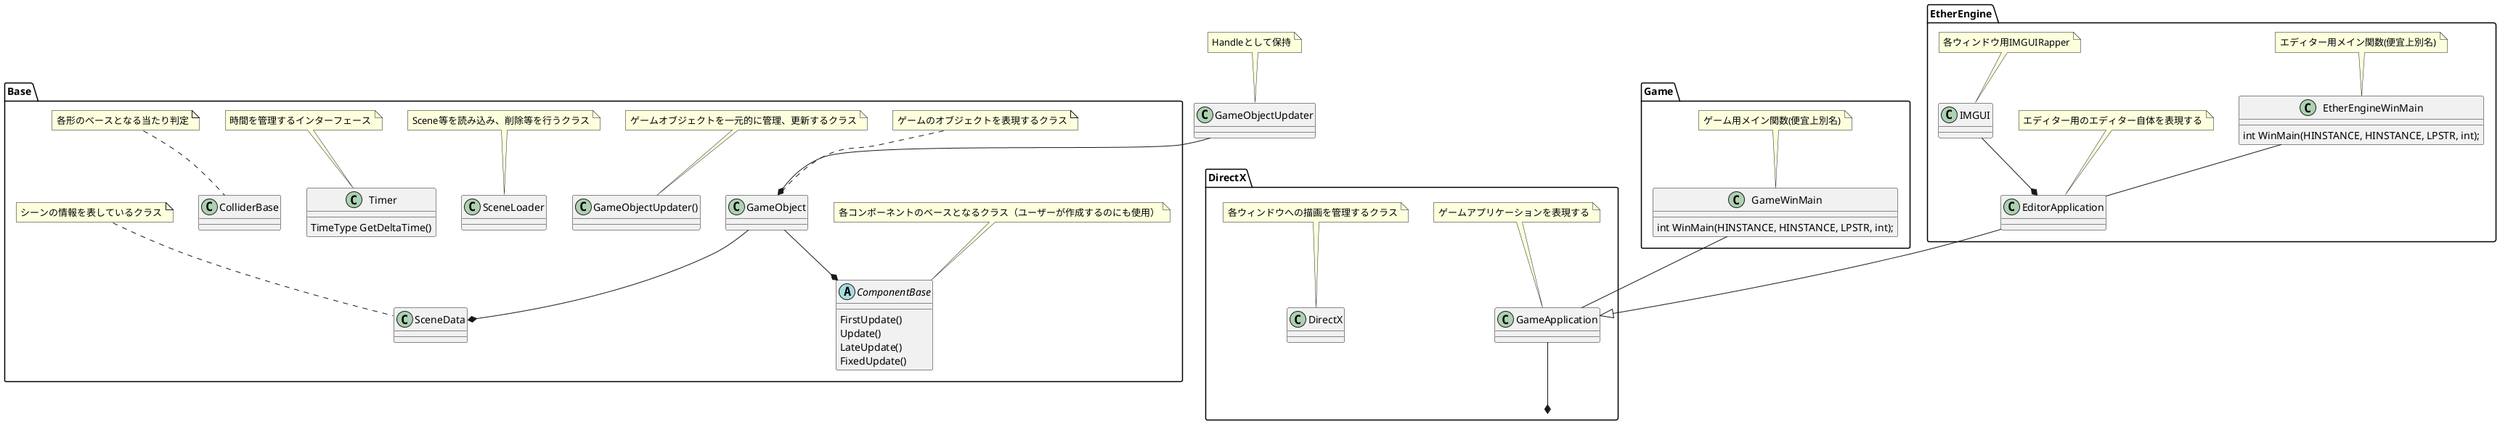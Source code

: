 @startuml EtherEngine
    package EtherEngine{
        class EtherEngineWinMain{ 
            int WinMain(HINSTANCE, HINSTANCE, LPSTR, int);
        }
        note top: エディター用メイン関数(便宜上別名)

        class EditorApplication{
        }
        note top: エディター用のエディター自体を表現する
        class IMGUI{
        }
        note top: 各ウィンドウ用IMGUIRapper
    }

    package Game{
        class GameWinMain{
            int WinMain(HINSTANCE, HINSTANCE, LPSTR, int);
        }
        note top: ゲーム用メイン関数(便宜上別名)
    }

    package DirectX{
        class GameApplication{            
        }
        note top: ゲームアプリケーションを表現する

        class DirectX{
        }
        note top: 各ウィンドウへの描画を管理するクラス
    }

    package Base{
        class GameObjectUpdater(){

        }
        note top: ゲームオブジェクトを一元的に管理、更新するクラス

        class SceneLoader{

        }
        note top: Scene等を読み込み、削除等を行うクラス

        class Timer{
            TimeType GetDeltaTime()
        }
        note top: 時間を管理するインターフェース

        class GameObject{
        }
        note top: ゲームのオブジェクトを表現するクラス

        abstract class ComponentBase{
            FirstUpdate()
            Update()
            LateUpdate()
            FixedUpdate()
        }
        note top: 各コンポーネントのベースとなるクラス（ユーザーが作成するのにも使用）

        class ColliderBase{
        }
        note top: 各形のベースとなる当たり判定

        class SceneData{
        }
        note top: シーンの情報を表しているクラス

    }

'関連
GameWinMain -- GameApplication
EtherEngineWinMain -- EditorApplication
'コンポジション
GameObjectUpdater --* GameObject
GameObject --* SceneData
GameObject --* ComponentBase 
note top: Handleとして保持
'SceneLoader --* Scene
'Scene --* SceneData
GameApplication --* DirectX
IMGUI --* EditorApplication
'汎化
EditorApplication --|> GameApplication
'実現

@enduml